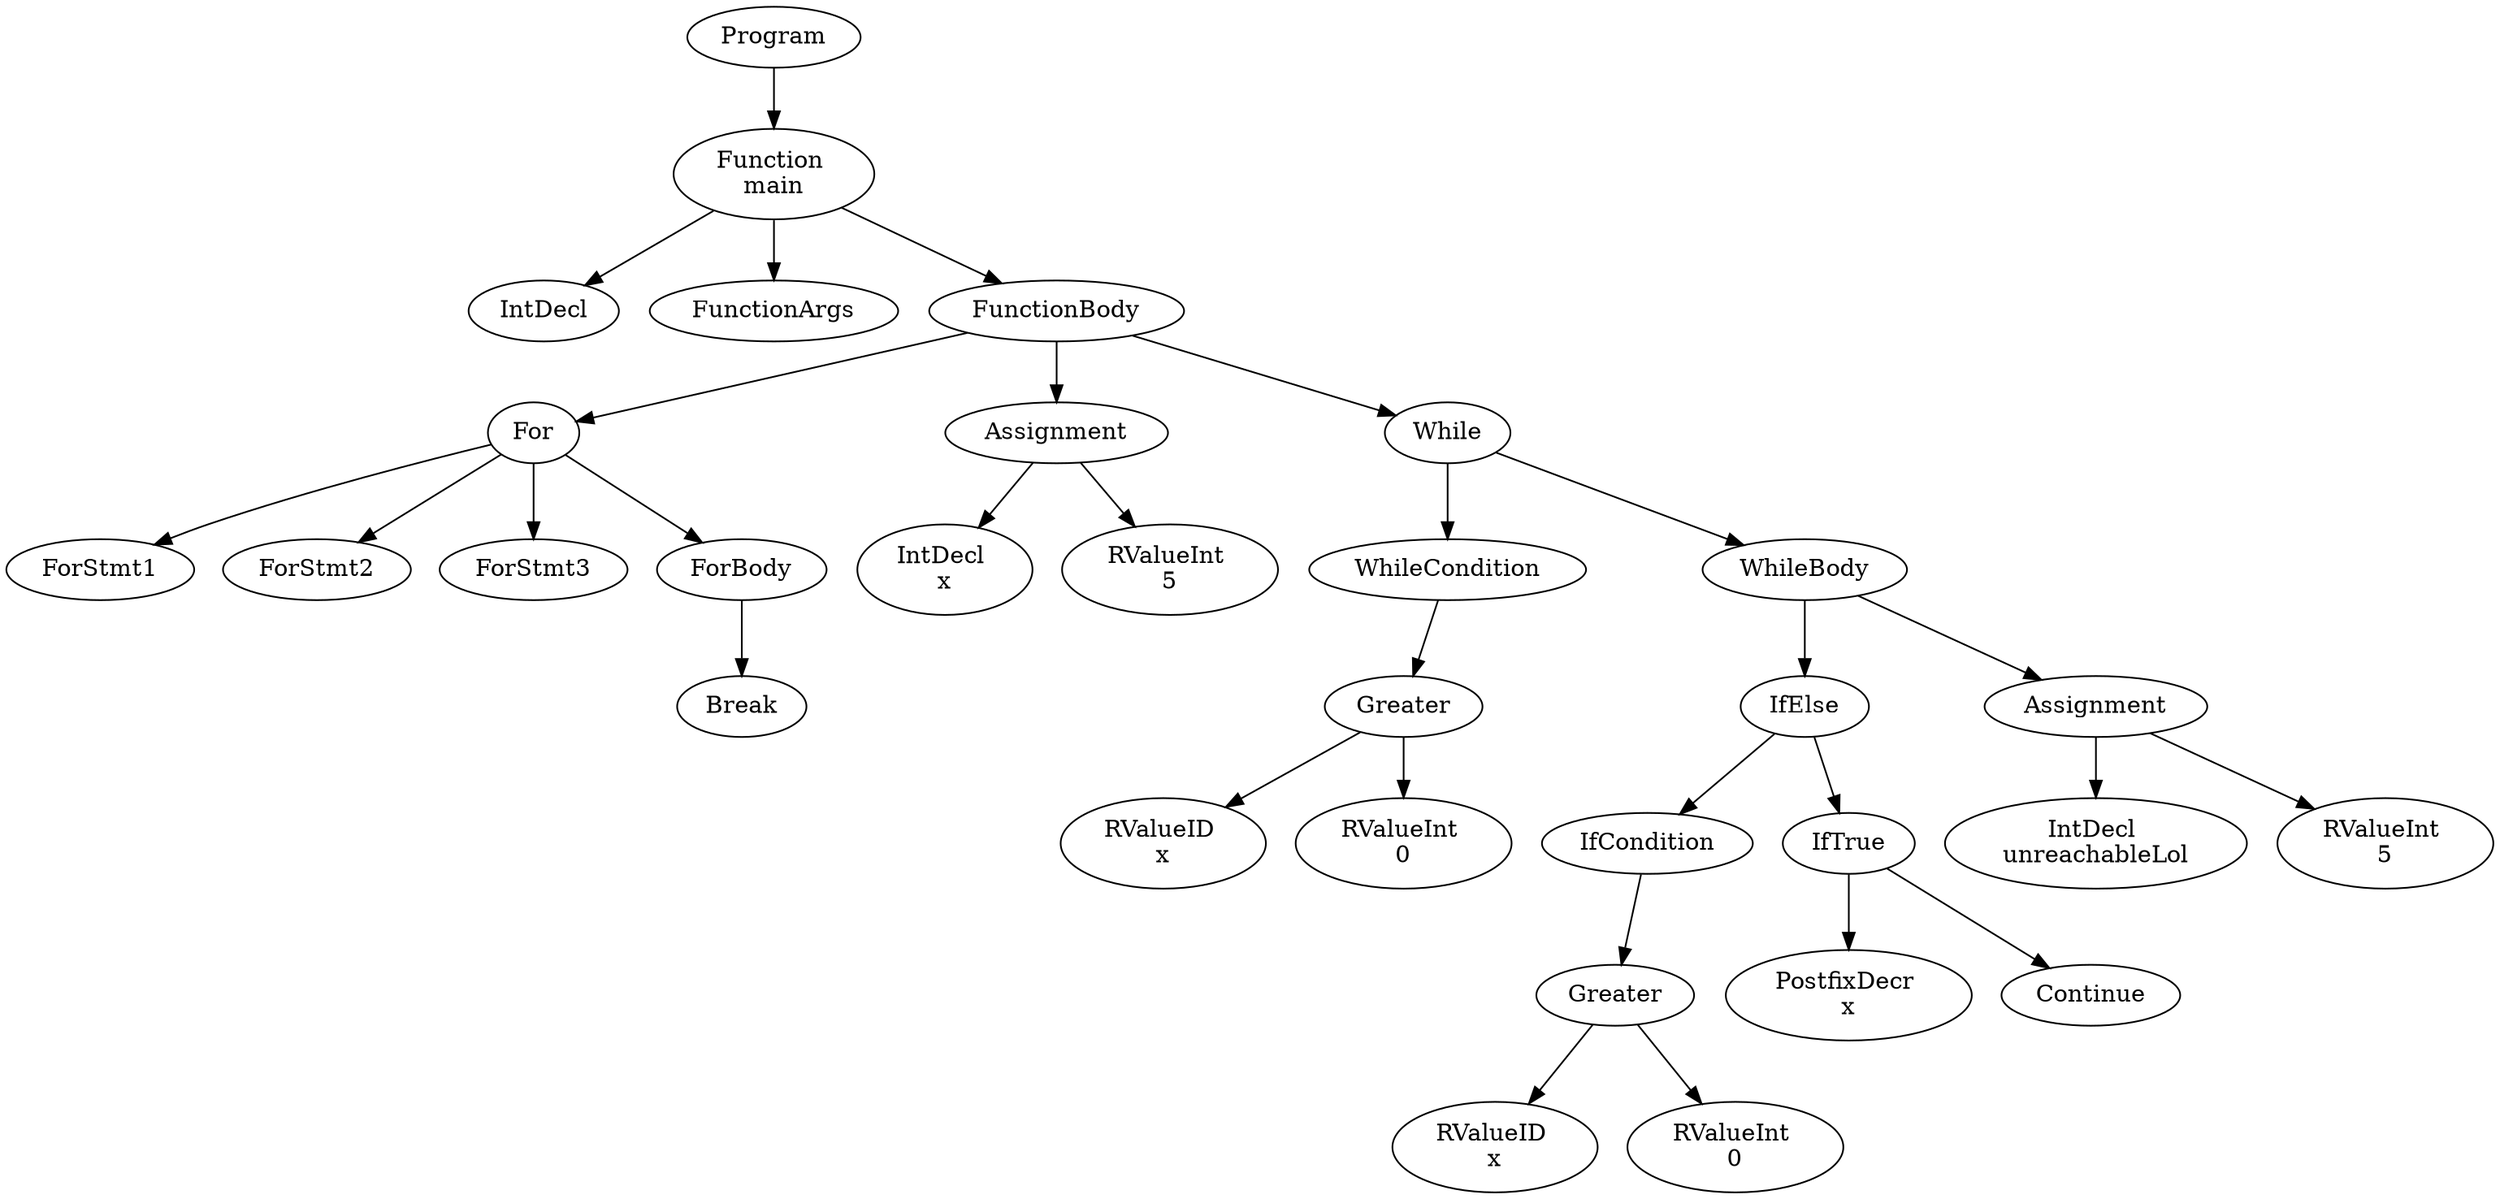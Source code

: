 digraph AST {
1 [label="Program"];
2 [label="Function \nmain"];
3 [label="IntDecl"];
4 [label="FunctionArgs"];
5 [label="FunctionBody"];
6 [label="For"];
7 [label="ForStmt1"];
8 [label="ForStmt2"];
9 [label="ForStmt3"];
10 [label="ForBody"];
11 [label="Break"];
10 -> 11;
6 -> 7;
6 -> 8;
6 -> 9;
6 -> 10;
12 [label="Assignment"];
13 [label="IntDecl \nx"];
14 [label="RValueInt \n5"];
12 -> 13;
12 -> 14;
15 [label="While"];
16 [label="WhileCondition"];
17 [label="Greater"];
18 [label="RValueID \nx"];
19 [label="RValueInt \n0"];
17 -> 18;
17 -> 19;
16 -> 17;
20 [label="WhileBody"];
21 [label="IfElse"];
22 [label="IfCondition"];
23 [label="Greater"];
24 [label="RValueID \nx"];
25 [label="RValueInt \n0"];
23 -> 24;
23 -> 25;
22 -> 23;
26 [label="IfTrue"];
27 [label="PostfixDecr \nx"];
28 [label="Continue"];
26 -> 27;
26 -> 28;
21 -> 22;
21 -> 26;
29 [label="Assignment"];
30 [label="IntDecl \nunreachableLol"];
31 [label="RValueInt \n5"];
29 -> 30;
29 -> 31;
20 -> 21;
20 -> 29;
15 -> 16;
15 -> 20;
5 -> 6;
5 -> 12;
5 -> 15;
2 -> 3;
2 -> 4;
2 -> 5;
1 -> 2;
}